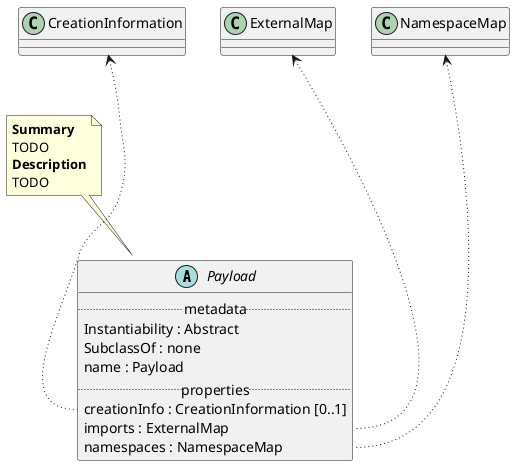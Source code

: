 @startuml
abstract Payload {
.. metadata ..
    Instantiability : Abstract
    SubclassOf : none
    name : Payload
.. properties ..
    creationInfo : CreationInformation [0..1]
    imports : ExternalMap 
    namespaces : NamespaceMap 
}
note top of Payload
<b>Summary</b>
TODO
<b>Description</b>
TODO
end note
"CreationInformation" <-[dotted]-- "Payload::creationInfo"
"ExternalMap" <-[dotted]-- "Payload::imports"
"NamespaceMap" <-[dotted]-- "Payload::namespaces"
@enduml
